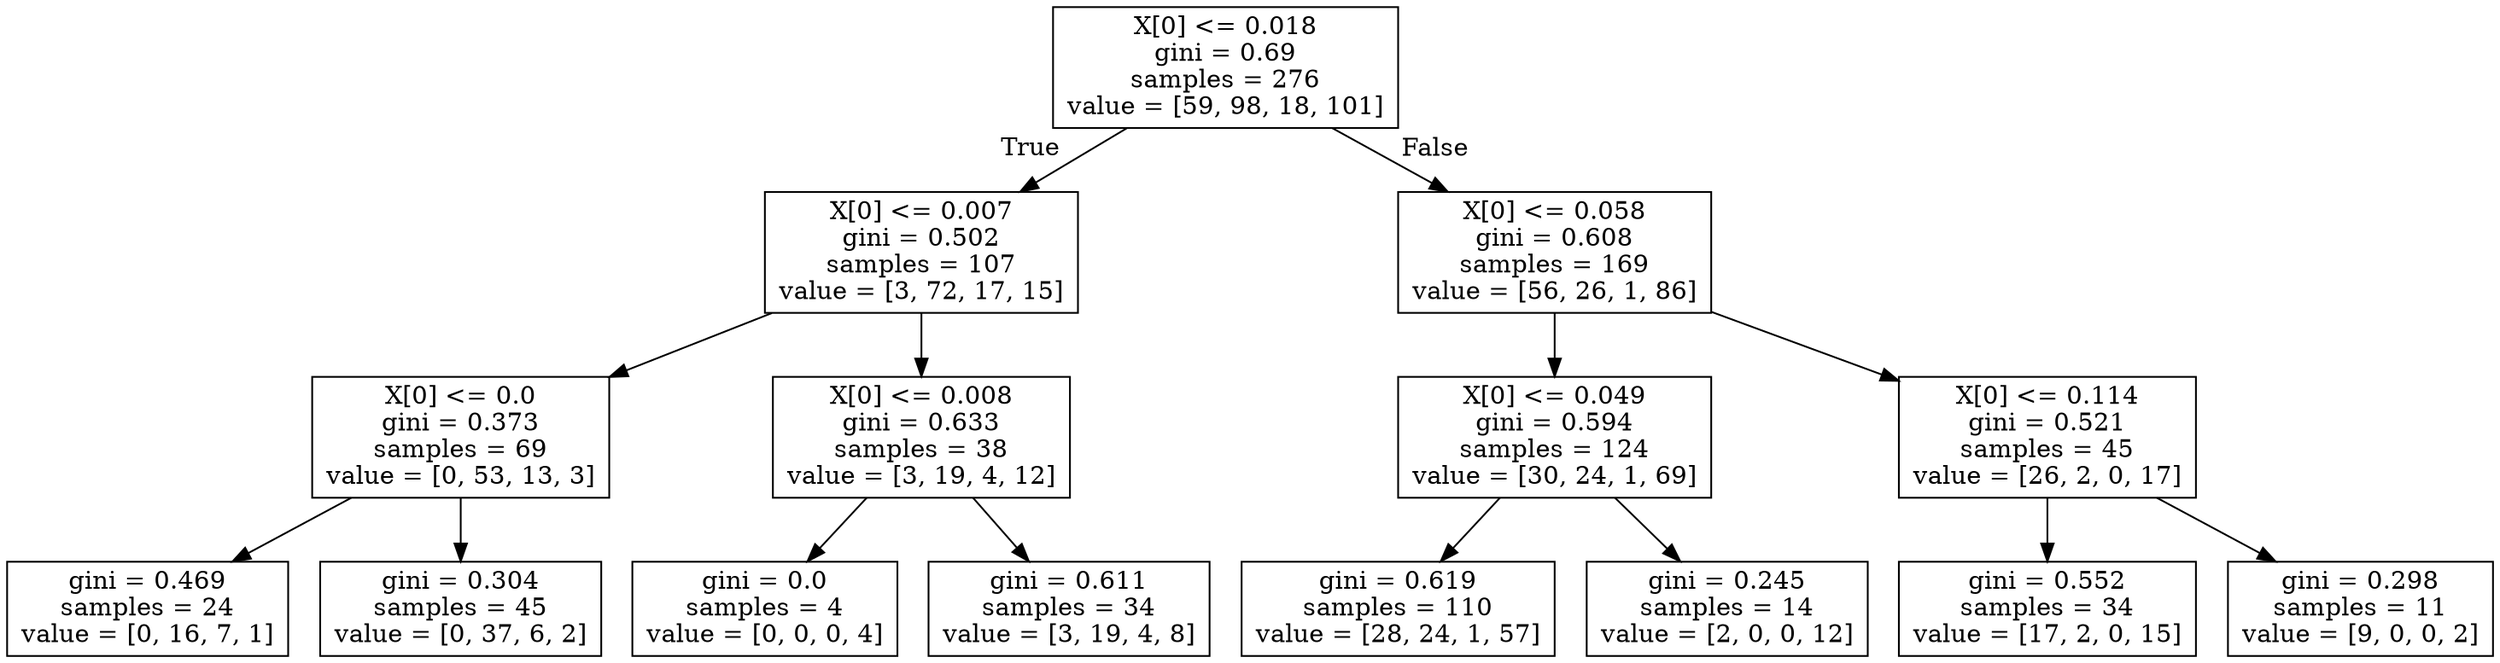 digraph Tree {
node [shape=box] ;
0 [label="X[0] <= 0.018\ngini = 0.69\nsamples = 276\nvalue = [59, 98, 18, 101]"] ;
1 [label="X[0] <= 0.007\ngini = 0.502\nsamples = 107\nvalue = [3, 72, 17, 15]"] ;
0 -> 1 [labeldistance=2.5, labelangle=45, headlabel="True"] ;
2 [label="X[0] <= 0.0\ngini = 0.373\nsamples = 69\nvalue = [0, 53, 13, 3]"] ;
1 -> 2 ;
3 [label="gini = 0.469\nsamples = 24\nvalue = [0, 16, 7, 1]"] ;
2 -> 3 ;
4 [label="gini = 0.304\nsamples = 45\nvalue = [0, 37, 6, 2]"] ;
2 -> 4 ;
5 [label="X[0] <= 0.008\ngini = 0.633\nsamples = 38\nvalue = [3, 19, 4, 12]"] ;
1 -> 5 ;
6 [label="gini = 0.0\nsamples = 4\nvalue = [0, 0, 0, 4]"] ;
5 -> 6 ;
7 [label="gini = 0.611\nsamples = 34\nvalue = [3, 19, 4, 8]"] ;
5 -> 7 ;
8 [label="X[0] <= 0.058\ngini = 0.608\nsamples = 169\nvalue = [56, 26, 1, 86]"] ;
0 -> 8 [labeldistance=2.5, labelangle=-45, headlabel="False"] ;
9 [label="X[0] <= 0.049\ngini = 0.594\nsamples = 124\nvalue = [30, 24, 1, 69]"] ;
8 -> 9 ;
10 [label="gini = 0.619\nsamples = 110\nvalue = [28, 24, 1, 57]"] ;
9 -> 10 ;
11 [label="gini = 0.245\nsamples = 14\nvalue = [2, 0, 0, 12]"] ;
9 -> 11 ;
12 [label="X[0] <= 0.114\ngini = 0.521\nsamples = 45\nvalue = [26, 2, 0, 17]"] ;
8 -> 12 ;
13 [label="gini = 0.552\nsamples = 34\nvalue = [17, 2, 0, 15]"] ;
12 -> 13 ;
14 [label="gini = 0.298\nsamples = 11\nvalue = [9, 0, 0, 2]"] ;
12 -> 14 ;
}